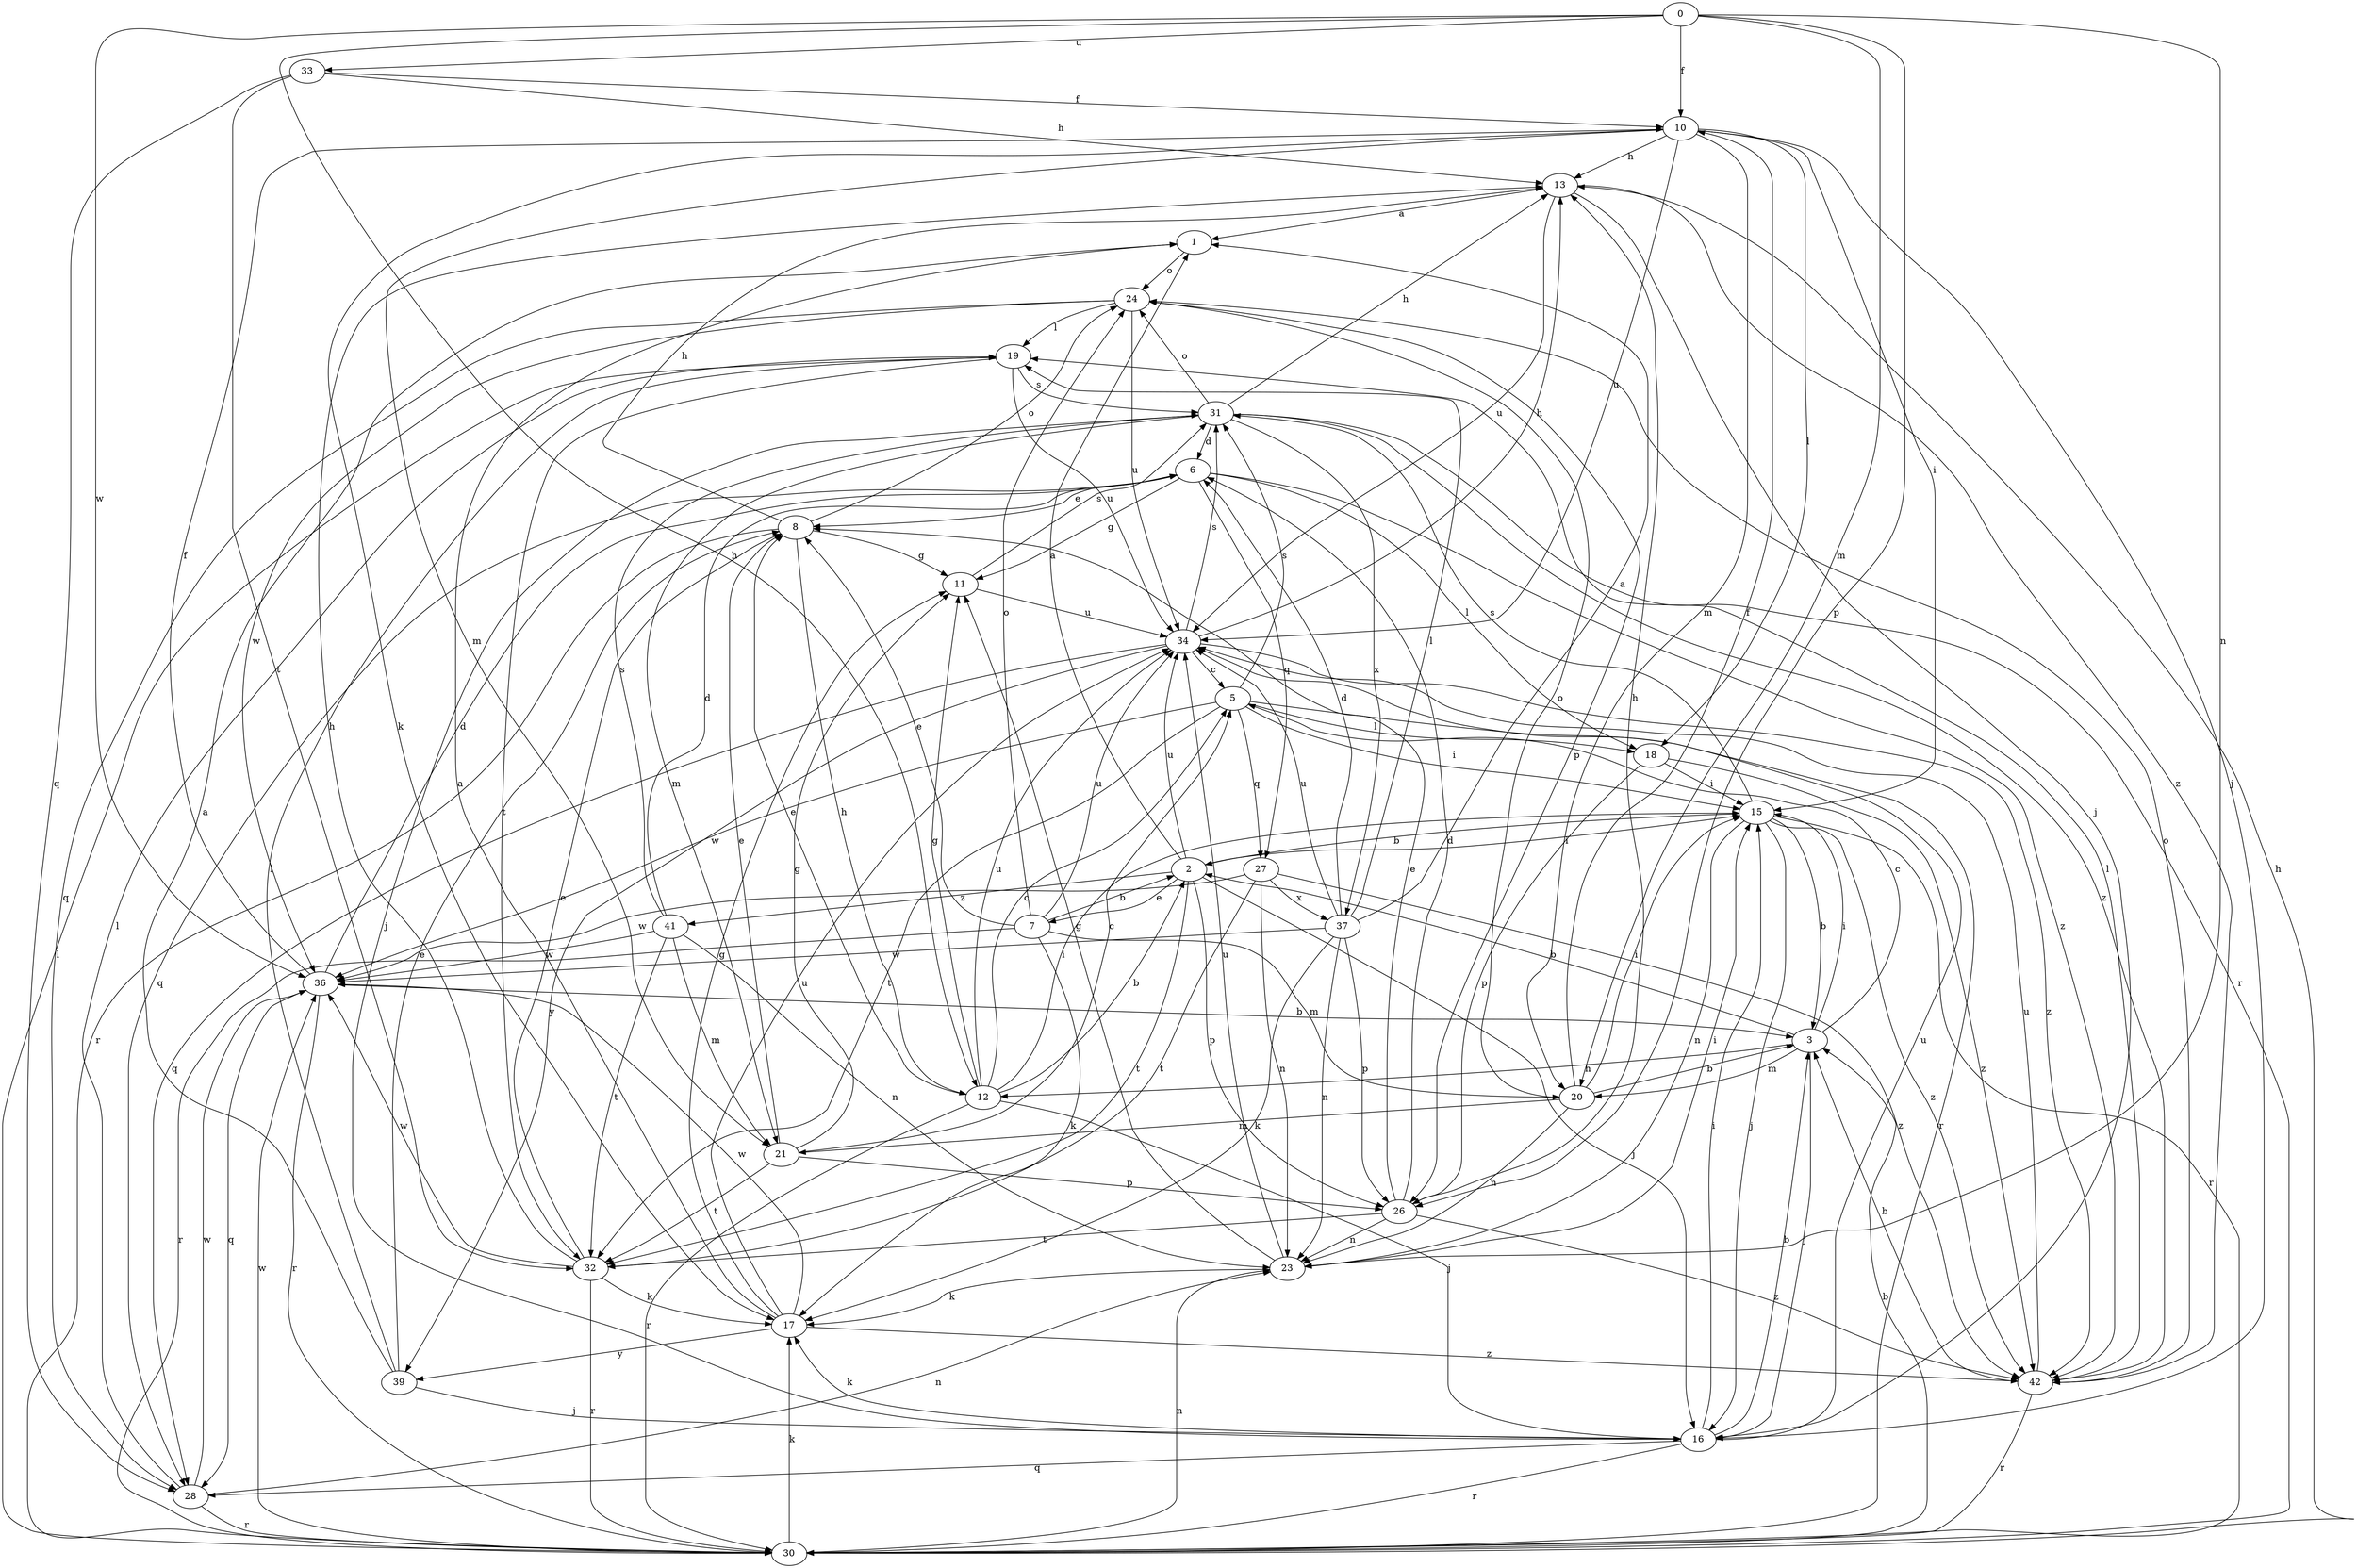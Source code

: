 strict digraph  {
0;
1;
2;
3;
5;
6;
7;
8;
10;
11;
12;
13;
15;
16;
17;
18;
19;
20;
21;
23;
24;
26;
27;
28;
30;
31;
32;
33;
34;
36;
37;
39;
41;
42;
0 -> 10  [label=f];
0 -> 12  [label=h];
0 -> 20  [label=m];
0 -> 23  [label=n];
0 -> 26  [label=p];
0 -> 33  [label=u];
0 -> 36  [label=w];
1 -> 24  [label=o];
2 -> 1  [label=a];
2 -> 7  [label=e];
2 -> 15  [label=i];
2 -> 16  [label=j];
2 -> 26  [label=p];
2 -> 32  [label=t];
2 -> 34  [label=u];
2 -> 41  [label=z];
3 -> 2  [label=b];
3 -> 5  [label=c];
3 -> 12  [label=h];
3 -> 15  [label=i];
3 -> 16  [label=j];
3 -> 20  [label=m];
5 -> 15  [label=i];
5 -> 18  [label=l];
5 -> 27  [label=q];
5 -> 30  [label=r];
5 -> 31  [label=s];
5 -> 32  [label=t];
5 -> 36  [label=w];
6 -> 8  [label=e];
6 -> 11  [label=g];
6 -> 18  [label=l];
6 -> 27  [label=q];
6 -> 28  [label=q];
6 -> 42  [label=z];
7 -> 2  [label=b];
7 -> 8  [label=e];
7 -> 17  [label=k];
7 -> 20  [label=m];
7 -> 24  [label=o];
7 -> 30  [label=r];
7 -> 34  [label=u];
8 -> 11  [label=g];
8 -> 12  [label=h];
8 -> 13  [label=h];
8 -> 24  [label=o];
8 -> 30  [label=r];
10 -> 13  [label=h];
10 -> 15  [label=i];
10 -> 16  [label=j];
10 -> 17  [label=k];
10 -> 18  [label=l];
10 -> 20  [label=m];
10 -> 21  [label=m];
10 -> 34  [label=u];
11 -> 31  [label=s];
11 -> 34  [label=u];
12 -> 2  [label=b];
12 -> 5  [label=c];
12 -> 8  [label=e];
12 -> 11  [label=g];
12 -> 15  [label=i];
12 -> 16  [label=j];
12 -> 30  [label=r];
12 -> 34  [label=u];
13 -> 1  [label=a];
13 -> 16  [label=j];
13 -> 34  [label=u];
13 -> 42  [label=z];
15 -> 2  [label=b];
15 -> 3  [label=b];
15 -> 16  [label=j];
15 -> 23  [label=n];
15 -> 30  [label=r];
15 -> 31  [label=s];
15 -> 42  [label=z];
16 -> 3  [label=b];
16 -> 15  [label=i];
16 -> 17  [label=k];
16 -> 28  [label=q];
16 -> 30  [label=r];
16 -> 34  [label=u];
17 -> 1  [label=a];
17 -> 11  [label=g];
17 -> 34  [label=u];
17 -> 36  [label=w];
17 -> 39  [label=y];
17 -> 42  [label=z];
18 -> 15  [label=i];
18 -> 26  [label=p];
18 -> 42  [label=z];
19 -> 31  [label=s];
19 -> 32  [label=t];
19 -> 34  [label=u];
20 -> 3  [label=b];
20 -> 10  [label=f];
20 -> 15  [label=i];
20 -> 21  [label=m];
20 -> 23  [label=n];
20 -> 24  [label=o];
21 -> 5  [label=c];
21 -> 8  [label=e];
21 -> 11  [label=g];
21 -> 26  [label=p];
21 -> 32  [label=t];
23 -> 11  [label=g];
23 -> 15  [label=i];
23 -> 17  [label=k];
23 -> 34  [label=u];
24 -> 19  [label=l];
24 -> 26  [label=p];
24 -> 28  [label=q];
24 -> 34  [label=u];
24 -> 36  [label=w];
26 -> 6  [label=d];
26 -> 8  [label=e];
26 -> 13  [label=h];
26 -> 23  [label=n];
26 -> 32  [label=t];
26 -> 42  [label=z];
27 -> 23  [label=n];
27 -> 32  [label=t];
27 -> 36  [label=w];
27 -> 37  [label=x];
27 -> 42  [label=z];
28 -> 19  [label=l];
28 -> 23  [label=n];
28 -> 30  [label=r];
28 -> 36  [label=w];
30 -> 3  [label=b];
30 -> 13  [label=h];
30 -> 17  [label=k];
30 -> 19  [label=l];
30 -> 23  [label=n];
30 -> 36  [label=w];
31 -> 6  [label=d];
31 -> 13  [label=h];
31 -> 16  [label=j];
31 -> 21  [label=m];
31 -> 24  [label=o];
31 -> 30  [label=r];
31 -> 37  [label=x];
31 -> 42  [label=z];
32 -> 8  [label=e];
32 -> 13  [label=h];
32 -> 17  [label=k];
32 -> 30  [label=r];
32 -> 36  [label=w];
33 -> 10  [label=f];
33 -> 13  [label=h];
33 -> 28  [label=q];
33 -> 32  [label=t];
34 -> 5  [label=c];
34 -> 13  [label=h];
34 -> 28  [label=q];
34 -> 31  [label=s];
34 -> 39  [label=y];
34 -> 42  [label=z];
36 -> 3  [label=b];
36 -> 6  [label=d];
36 -> 10  [label=f];
36 -> 28  [label=q];
36 -> 30  [label=r];
37 -> 1  [label=a];
37 -> 6  [label=d];
37 -> 17  [label=k];
37 -> 19  [label=l];
37 -> 23  [label=n];
37 -> 26  [label=p];
37 -> 34  [label=u];
37 -> 36  [label=w];
39 -> 1  [label=a];
39 -> 8  [label=e];
39 -> 16  [label=j];
39 -> 19  [label=l];
41 -> 6  [label=d];
41 -> 21  [label=m];
41 -> 23  [label=n];
41 -> 31  [label=s];
41 -> 32  [label=t];
41 -> 36  [label=w];
42 -> 3  [label=b];
42 -> 19  [label=l];
42 -> 24  [label=o];
42 -> 30  [label=r];
42 -> 34  [label=u];
}
